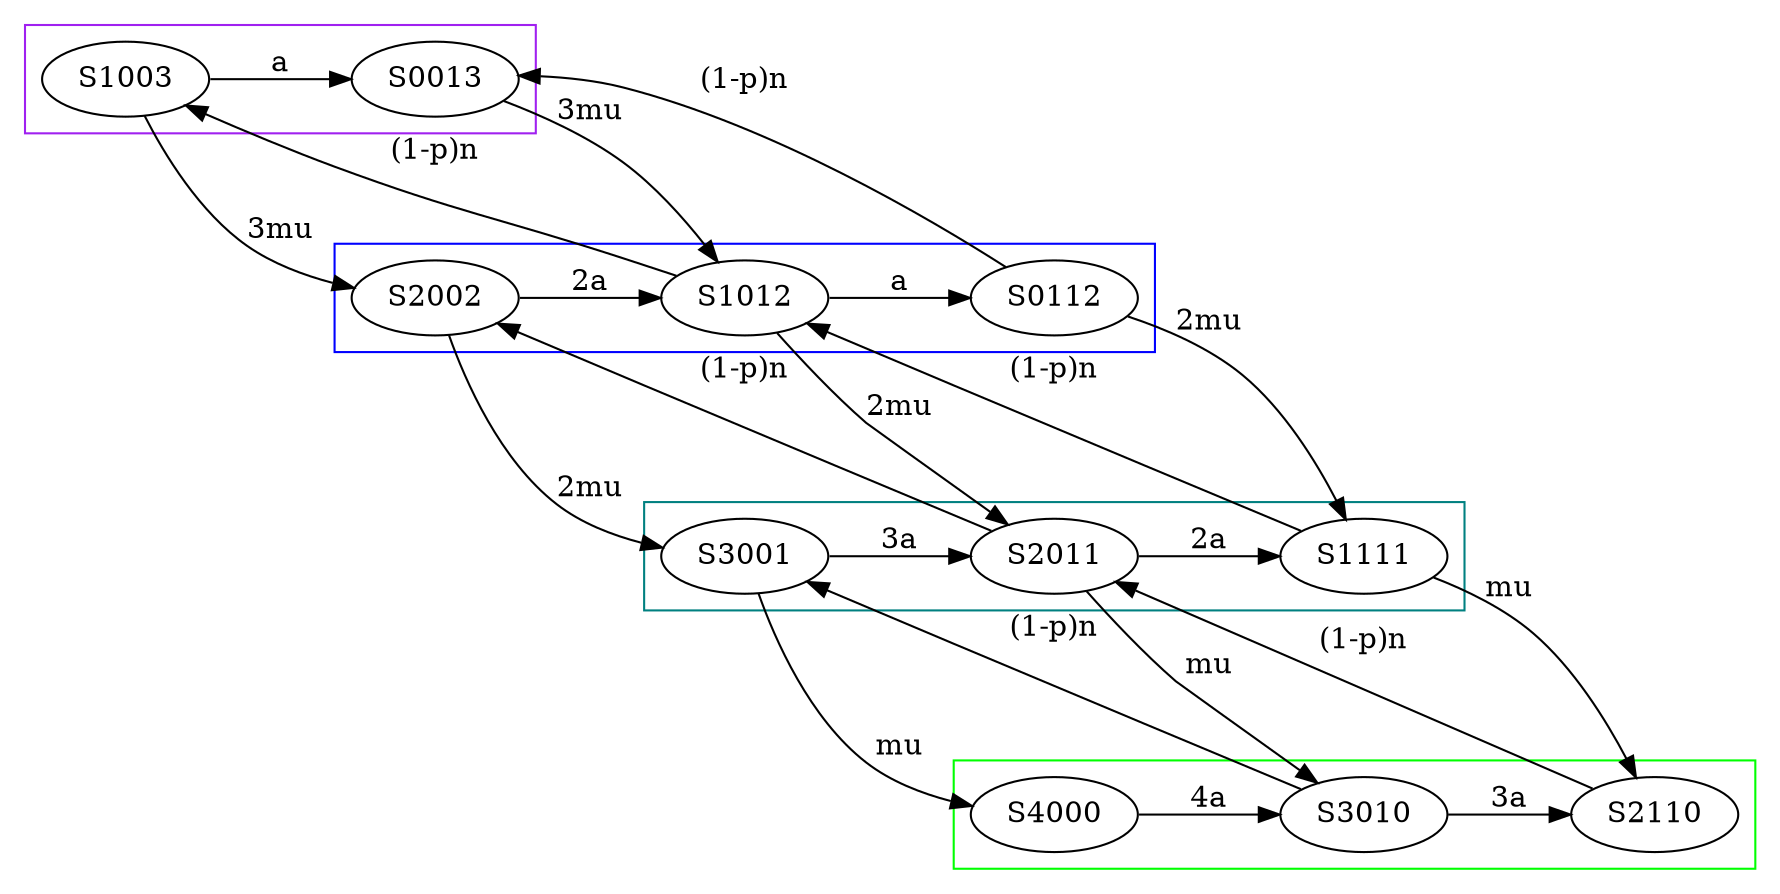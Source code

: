 digraph G {
    rankdir="LR"

    // Row A
    S4000 -> S3010 [label="4a"]
    S3010 -> S2110 [label="3a"]

    S3010 -> S3001 [label="(1-p)n"]
    S0112 -> S0013 [label="(1-p)n"]

    // Row B 
    S3001 -> S2011 [label="3a"]
    S2011 -> S1111 [label="2a"]

    S1111 -> S1012 [label="(1-p)n"]

    S2110 -> S2011 [label="(1-p)n"]
    S2011 -> S2002 [label="(1-p)n"]

    S3001 -> S4000 [label="mu"]
    S2011 -> S3010 [label="mu"]
    S1111 -> S2110 [label="mu"]
    
    // Row C
    S2002 -> S1012 [label="2a"]
    S1012 -> S0112 [label="a"]

    S1012 -> S1003 [label="(1-p)n"]

    S2002 -> S3001 [label="2mu"]
    S1012 -> S2011 [label="2mu"]
    S0112 -> S1111 [label="2mu"]

    // Row D
    S1003 -> S0013 [label="a"]

    S1003 -> S2002 [label="3mu"]
    S0013 -> S1012 [label="3mu"]

    subgraph cluster_A {
        color=green
        S4000, S3010, S2110
    }

    subgraph cluster_B {
        color=teal
        S3001, S2011, S1111
    }

    subgraph cluster_C {
        color=blue
        S2002, S1012, S0112
    }

    subgraph cluster_D {
        color=purple
        S1003, S0013
    }
}
